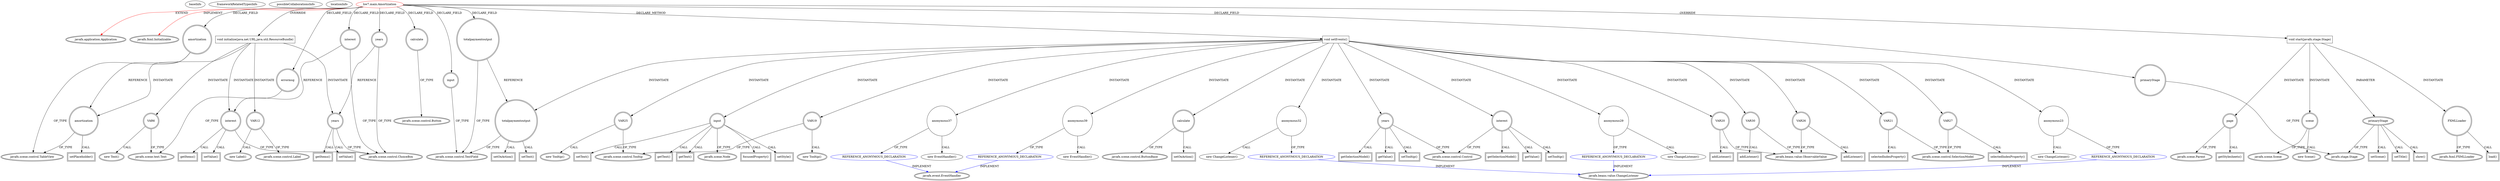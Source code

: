 digraph {
baseInfo[graphId=3285,category="extension_graph",isAnonymous=false,possibleRelation=true]
frameworkRelatedTypesInfo[0="javafx.application.Application",1="javafx.fxml.Initializable"]
possibleCollaborationsInfo[0="3285~CLIENT_METHOD_DECLARATION-INSTANTIATION-~javafx.application.Application javafx.fxml.Initializable ~javafx.beans.value.ChangeListener ~false~true",1="3285~CLIENT_METHOD_DECLARATION-INSTANTIATION-~javafx.application.Application javafx.fxml.Initializable ~javafx.event.EventHandler ~false~true"]
locationInfo[projectName="jasonwr-jhuep_ent_web_dev",filePath="/jasonwr-jhuep_ent_web_dev/jhuep_ent_web_dev-master/src/hw7/main/Amortization.java",contextSignature="Amortization",graphId="3285"]
0[label="hw7.main.Amortization",vertexType="ROOT_CLIENT_CLASS_DECLARATION",isFrameworkType=false,color=red]
1[label="javafx.application.Application",vertexType="FRAMEWORK_CLASS_TYPE",isFrameworkType=true,peripheries=2]
2[label="javafx.fxml.Initializable",vertexType="FRAMEWORK_INTERFACE_TYPE",isFrameworkType=true,peripheries=2]
3[label="amortization",vertexType="FIELD_DECLARATION",isFrameworkType=true,peripheries=2,shape=circle]
4[label="javafx.scene.control.TableView",vertexType="FRAMEWORK_CLASS_TYPE",isFrameworkType=true,peripheries=2]
5[label="calculate",vertexType="FIELD_DECLARATION",isFrameworkType=true,peripheries=2,shape=circle]
6[label="javafx.scene.control.Button",vertexType="FRAMEWORK_CLASS_TYPE",isFrameworkType=true,peripheries=2]
7[label="errormsg",vertexType="FIELD_DECLARATION",isFrameworkType=true,peripheries=2,shape=circle]
8[label="javafx.scene.text.Text",vertexType="FRAMEWORK_CLASS_TYPE",isFrameworkType=true,peripheries=2]
9[label="input",vertexType="FIELD_DECLARATION",isFrameworkType=true,peripheries=2,shape=circle]
10[label="javafx.scene.control.TextField",vertexType="FRAMEWORK_CLASS_TYPE",isFrameworkType=true,peripheries=2]
11[label="interest",vertexType="FIELD_DECLARATION",isFrameworkType=true,peripheries=2,shape=circle]
12[label="javafx.scene.control.ChoiceBox",vertexType="FRAMEWORK_CLASS_TYPE",isFrameworkType=true,peripheries=2]
13[label="primaryStage",vertexType="FIELD_DECLARATION",isFrameworkType=true,peripheries=2,shape=circle]
14[label="javafx.stage.Stage",vertexType="FRAMEWORK_CLASS_TYPE",isFrameworkType=true,peripheries=2]
15[label="totalpaymentoutput",vertexType="FIELD_DECLARATION",isFrameworkType=true,peripheries=2,shape=circle]
17[label="years",vertexType="FIELD_DECLARATION",isFrameworkType=true,peripheries=2,shape=circle]
19[label="void start(javafx.stage.Stage)",vertexType="OVERRIDING_METHOD_DECLARATION",isFrameworkType=false,shape=box]
20[label="primaryStage",vertexType="PARAMETER_DECLARATION",isFrameworkType=true,peripheries=2]
22[label="FXMLLoader",vertexType="VARIABLE_EXPRESION",isFrameworkType=true,peripheries=2,shape=circle]
24[label="javafx.fxml.FXMLLoader",vertexType="FRAMEWORK_CLASS_TYPE",isFrameworkType=true,peripheries=2]
23[label="load()",vertexType="INSIDE_CALL",isFrameworkType=true,peripheries=2,shape=box]
25[label="page",vertexType="VARIABLE_EXPRESION",isFrameworkType=true,peripheries=2,shape=circle]
27[label="javafx.scene.Parent",vertexType="FRAMEWORK_CLASS_TYPE",isFrameworkType=true,peripheries=2]
26[label="getStylesheets()",vertexType="INSIDE_CALL",isFrameworkType=true,peripheries=2,shape=box]
29[label="scene",vertexType="VARIABLE_EXPRESION",isFrameworkType=true,peripheries=2,shape=circle]
30[label="javafx.scene.Scene",vertexType="FRAMEWORK_CLASS_TYPE",isFrameworkType=true,peripheries=2]
28[label="new Scene()",vertexType="CONSTRUCTOR_CALL",isFrameworkType=true,peripheries=2]
32[label="setScene()",vertexType="INSIDE_CALL",isFrameworkType=true,peripheries=2,shape=box]
34[label="setTitle()",vertexType="INSIDE_CALL",isFrameworkType=true,peripheries=2,shape=box]
36[label="show()",vertexType="INSIDE_CALL",isFrameworkType=true,peripheries=2,shape=box]
37[label="void initialize(java.net.URL,java.util.ResourceBundle)",vertexType="OVERRIDING_METHOD_DECLARATION",isFrameworkType=false,shape=box]
39[label="VAR6",vertexType="VARIABLE_EXPRESION",isFrameworkType=true,peripheries=2,shape=circle]
38[label="new Text()",vertexType="CONSTRUCTOR_CALL",isFrameworkType=true,peripheries=2]
41[label="interest",vertexType="VARIABLE_EXPRESION",isFrameworkType=true,peripheries=2,shape=circle]
42[label="getItems()",vertexType="INSIDE_CALL",isFrameworkType=true,peripheries=2,shape=box]
44[label="years",vertexType="VARIABLE_EXPRESION",isFrameworkType=true,peripheries=2,shape=circle]
45[label="getItems()",vertexType="INSIDE_CALL",isFrameworkType=true,peripheries=2,shape=box]
48[label="setValue()",vertexType="INSIDE_CALL",isFrameworkType=true,peripheries=2,shape=box]
50[label="setValue()",vertexType="INSIDE_CALL",isFrameworkType=true,peripheries=2,shape=box]
51[label="amortization",vertexType="VARIABLE_EXPRESION",isFrameworkType=true,peripheries=2,shape=circle]
52[label="setPlaceholder()",vertexType="INSIDE_CALL",isFrameworkType=true,peripheries=2,shape=box]
55[label="VAR12",vertexType="VARIABLE_EXPRESION",isFrameworkType=true,peripheries=2,shape=circle]
56[label="javafx.scene.control.Label",vertexType="FRAMEWORK_CLASS_TYPE",isFrameworkType=true,peripheries=2]
54[label="new Label()",vertexType="CONSTRUCTOR_CALL",isFrameworkType=true,peripheries=2]
75[label="void setEvents()",vertexType="CLIENT_METHOD_DECLARATION",isFrameworkType=false,shape=box]
76[label="interest",vertexType="VARIABLE_EXPRESION",isFrameworkType=true,peripheries=2,shape=circle]
78[label="javafx.scene.control.Control",vertexType="FRAMEWORK_CLASS_TYPE",isFrameworkType=true,peripheries=2]
77[label="setTooltip()",vertexType="INSIDE_CALL",isFrameworkType=true,peripheries=2,shape=box]
80[label="VAR19",vertexType="VARIABLE_EXPRESION",isFrameworkType=true,peripheries=2,shape=circle]
81[label="javafx.scene.control.Tooltip",vertexType="FRAMEWORK_CLASS_TYPE",isFrameworkType=true,peripheries=2]
79[label="new Tooltip()",vertexType="CONSTRUCTOR_CALL",isFrameworkType=true,peripheries=2]
82[label="VAR20",vertexType="VARIABLE_EXPRESION",isFrameworkType=true,peripheries=2,shape=circle]
84[label="javafx.beans.value.ObservableValue",vertexType="FRAMEWORK_INTERFACE_TYPE",isFrameworkType=true,peripheries=2]
83[label="addListener()",vertexType="INSIDE_CALL",isFrameworkType=true,peripheries=2,shape=box]
85[label="VAR21",vertexType="VARIABLE_EXPRESION",isFrameworkType=true,peripheries=2,shape=circle]
87[label="javafx.scene.control.SelectionModel",vertexType="FRAMEWORK_CLASS_TYPE",isFrameworkType=true,peripheries=2]
86[label="selectedIndexProperty()",vertexType="INSIDE_CALL",isFrameworkType=true,peripheries=2,shape=box]
89[label="getSelectionModel()",vertexType="INSIDE_CALL",isFrameworkType=true,peripheries=2,shape=box]
91[label="anonymous23",vertexType="VARIABLE_EXPRESION",isFrameworkType=false,shape=circle]
92[label="REFERENCE_ANONYMOUS_DECLARATION",vertexType="REFERENCE_ANONYMOUS_DECLARATION",isFrameworkType=false,color=blue]
93[label="javafx.beans.value.ChangeListener",vertexType="FRAMEWORK_INTERFACE_TYPE",isFrameworkType=true,peripheries=2]
90[label="new ChangeListener()",vertexType="CONSTRUCTOR_CALL",isFrameworkType=false]
94[label="years",vertexType="VARIABLE_EXPRESION",isFrameworkType=true,peripheries=2,shape=circle]
95[label="setTooltip()",vertexType="INSIDE_CALL",isFrameworkType=true,peripheries=2,shape=box]
98[label="VAR25",vertexType="VARIABLE_EXPRESION",isFrameworkType=true,peripheries=2,shape=circle]
97[label="new Tooltip()",vertexType="CONSTRUCTOR_CALL",isFrameworkType=true,peripheries=2]
100[label="VAR26",vertexType="VARIABLE_EXPRESION",isFrameworkType=true,peripheries=2,shape=circle]
101[label="addListener()",vertexType="INSIDE_CALL",isFrameworkType=true,peripheries=2,shape=box]
103[label="VAR27",vertexType="VARIABLE_EXPRESION",isFrameworkType=true,peripheries=2,shape=circle]
104[label="selectedIndexProperty()",vertexType="INSIDE_CALL",isFrameworkType=true,peripheries=2,shape=box]
107[label="getSelectionModel()",vertexType="INSIDE_CALL",isFrameworkType=true,peripheries=2,shape=box]
109[label="anonymous29",vertexType="VARIABLE_EXPRESION",isFrameworkType=false,shape=circle]
110[label="REFERENCE_ANONYMOUS_DECLARATION",vertexType="REFERENCE_ANONYMOUS_DECLARATION",isFrameworkType=false,color=blue]
108[label="new ChangeListener()",vertexType="CONSTRUCTOR_CALL",isFrameworkType=false]
112[label="VAR30",vertexType="VARIABLE_EXPRESION",isFrameworkType=true,peripheries=2,shape=circle]
113[label="addListener()",vertexType="INSIDE_CALL",isFrameworkType=true,peripheries=2,shape=box]
115[label="input",vertexType="VARIABLE_EXPRESION",isFrameworkType=true,peripheries=2,shape=circle]
117[label="javafx.scene.Node",vertexType="FRAMEWORK_CLASS_TYPE",isFrameworkType=true,peripheries=2]
116[label="focusedProperty()",vertexType="INSIDE_CALL",isFrameworkType=true,peripheries=2,shape=box]
119[label="anonymous32",vertexType="VARIABLE_EXPRESION",isFrameworkType=false,shape=circle]
120[label="REFERENCE_ANONYMOUS_DECLARATION",vertexType="REFERENCE_ANONYMOUS_DECLARATION",isFrameworkType=false,color=blue]
118[label="new ChangeListener()",vertexType="CONSTRUCTOR_CALL",isFrameworkType=false]
123[label="setStyle()",vertexType="INSIDE_CALL",isFrameworkType=true,peripheries=2,shape=box]
125[label="setText()",vertexType="INSIDE_CALL",isFrameworkType=true,peripheries=2,shape=box]
127[label="getText()",vertexType="INSIDE_CALL",isFrameworkType=true,peripheries=2,shape=box]
128[label="totalpaymentoutput",vertexType="VARIABLE_EXPRESION",isFrameworkType=true,peripheries=2,shape=circle]
129[label="setOnAction()",vertexType="INSIDE_CALL",isFrameworkType=true,peripheries=2,shape=box]
132[label="anonymous37",vertexType="VARIABLE_EXPRESION",isFrameworkType=false,shape=circle]
133[label="REFERENCE_ANONYMOUS_DECLARATION",vertexType="REFERENCE_ANONYMOUS_DECLARATION",isFrameworkType=false,color=blue]
134[label="javafx.event.EventHandler",vertexType="FRAMEWORK_INTERFACE_TYPE",isFrameworkType=true,peripheries=2]
131[label="new EventHandler()",vertexType="CONSTRUCTOR_CALL",isFrameworkType=false]
135[label="calculate",vertexType="VARIABLE_EXPRESION",isFrameworkType=true,peripheries=2,shape=circle]
137[label="javafx.scene.control.ButtonBase",vertexType="FRAMEWORK_CLASS_TYPE",isFrameworkType=true,peripheries=2]
136[label="setOnAction()",vertexType="INSIDE_CALL",isFrameworkType=true,peripheries=2,shape=box]
139[label="anonymous39",vertexType="VARIABLE_EXPRESION",isFrameworkType=false,shape=circle]
140[label="REFERENCE_ANONYMOUS_DECLARATION",vertexType="REFERENCE_ANONYMOUS_DECLARATION",isFrameworkType=false,color=blue]
138[label="new EventHandler()",vertexType="CONSTRUCTOR_CALL",isFrameworkType=false]
143[label="getText()",vertexType="INSIDE_CALL",isFrameworkType=true,peripheries=2,shape=box]
145[label="getValue()",vertexType="INSIDE_CALL",isFrameworkType=true,peripheries=2,shape=box]
147[label="getValue()",vertexType="INSIDE_CALL",isFrameworkType=true,peripheries=2,shape=box]
149[label="setText()",vertexType="INSIDE_CALL",isFrameworkType=true,peripheries=2,shape=box]
0->1[label="EXTEND",color=red]
0->2[label="IMPLEMENT",color=red]
0->3[label="DECLARE_FIELD"]
3->4[label="OF_TYPE"]
0->5[label="DECLARE_FIELD"]
5->6[label="OF_TYPE"]
0->7[label="DECLARE_FIELD"]
7->8[label="OF_TYPE"]
0->9[label="DECLARE_FIELD"]
9->10[label="OF_TYPE"]
0->11[label="DECLARE_FIELD"]
11->12[label="OF_TYPE"]
0->13[label="DECLARE_FIELD"]
13->14[label="OF_TYPE"]
0->15[label="DECLARE_FIELD"]
15->10[label="OF_TYPE"]
0->17[label="DECLARE_FIELD"]
17->12[label="OF_TYPE"]
0->19[label="OVERRIDE"]
20->14[label="OF_TYPE"]
19->20[label="PARAMETER"]
19->22[label="INSTANTIATE"]
22->24[label="OF_TYPE"]
22->23[label="CALL"]
19->25[label="INSTANTIATE"]
25->27[label="OF_TYPE"]
25->26[label="CALL"]
19->29[label="INSTANTIATE"]
29->30[label="OF_TYPE"]
29->28[label="CALL"]
20->32[label="CALL"]
20->34[label="CALL"]
20->36[label="CALL"]
0->37[label="OVERRIDE"]
37->39[label="INSTANTIATE"]
39->8[label="OF_TYPE"]
39->38[label="CALL"]
37->41[label="INSTANTIATE"]
11->41[label="REFERENCE"]
41->12[label="OF_TYPE"]
41->42[label="CALL"]
37->44[label="INSTANTIATE"]
17->44[label="REFERENCE"]
44->12[label="OF_TYPE"]
44->45[label="CALL"]
41->48[label="CALL"]
44->50[label="CALL"]
37->51[label="INSTANTIATE"]
3->51[label="REFERENCE"]
51->4[label="OF_TYPE"]
51->52[label="CALL"]
37->55[label="INSTANTIATE"]
55->56[label="OF_TYPE"]
55->54[label="CALL"]
0->75[label="DECLARE_METHOD"]
75->76[label="INSTANTIATE"]
76->78[label="OF_TYPE"]
76->77[label="CALL"]
75->80[label="INSTANTIATE"]
80->81[label="OF_TYPE"]
80->79[label="CALL"]
75->82[label="INSTANTIATE"]
82->84[label="OF_TYPE"]
82->83[label="CALL"]
75->85[label="INSTANTIATE"]
85->87[label="OF_TYPE"]
85->86[label="CALL"]
76->89[label="CALL"]
75->91[label="INSTANTIATE"]
92->93[label="IMPLEMENT",color=blue]
91->92[label="OF_TYPE"]
91->90[label="CALL"]
75->94[label="INSTANTIATE"]
94->78[label="OF_TYPE"]
94->95[label="CALL"]
75->98[label="INSTANTIATE"]
98->81[label="OF_TYPE"]
98->97[label="CALL"]
75->100[label="INSTANTIATE"]
100->84[label="OF_TYPE"]
100->101[label="CALL"]
75->103[label="INSTANTIATE"]
103->87[label="OF_TYPE"]
103->104[label="CALL"]
94->107[label="CALL"]
75->109[label="INSTANTIATE"]
110->93[label="IMPLEMENT",color=blue]
109->110[label="OF_TYPE"]
109->108[label="CALL"]
75->112[label="INSTANTIATE"]
112->84[label="OF_TYPE"]
112->113[label="CALL"]
75->115[label="INSTANTIATE"]
115->117[label="OF_TYPE"]
115->116[label="CALL"]
75->119[label="INSTANTIATE"]
120->93[label="IMPLEMENT",color=blue]
119->120[label="OF_TYPE"]
119->118[label="CALL"]
115->123[label="CALL"]
115->125[label="CALL"]
115->127[label="CALL"]
75->128[label="INSTANTIATE"]
15->128[label="REFERENCE"]
128->10[label="OF_TYPE"]
128->129[label="CALL"]
75->132[label="INSTANTIATE"]
133->134[label="IMPLEMENT",color=blue]
132->133[label="OF_TYPE"]
132->131[label="CALL"]
75->135[label="INSTANTIATE"]
135->137[label="OF_TYPE"]
135->136[label="CALL"]
75->139[label="INSTANTIATE"]
140->134[label="IMPLEMENT",color=blue]
139->140[label="OF_TYPE"]
139->138[label="CALL"]
115->143[label="CALL"]
76->145[label="CALL"]
94->147[label="CALL"]
128->149[label="CALL"]
}
